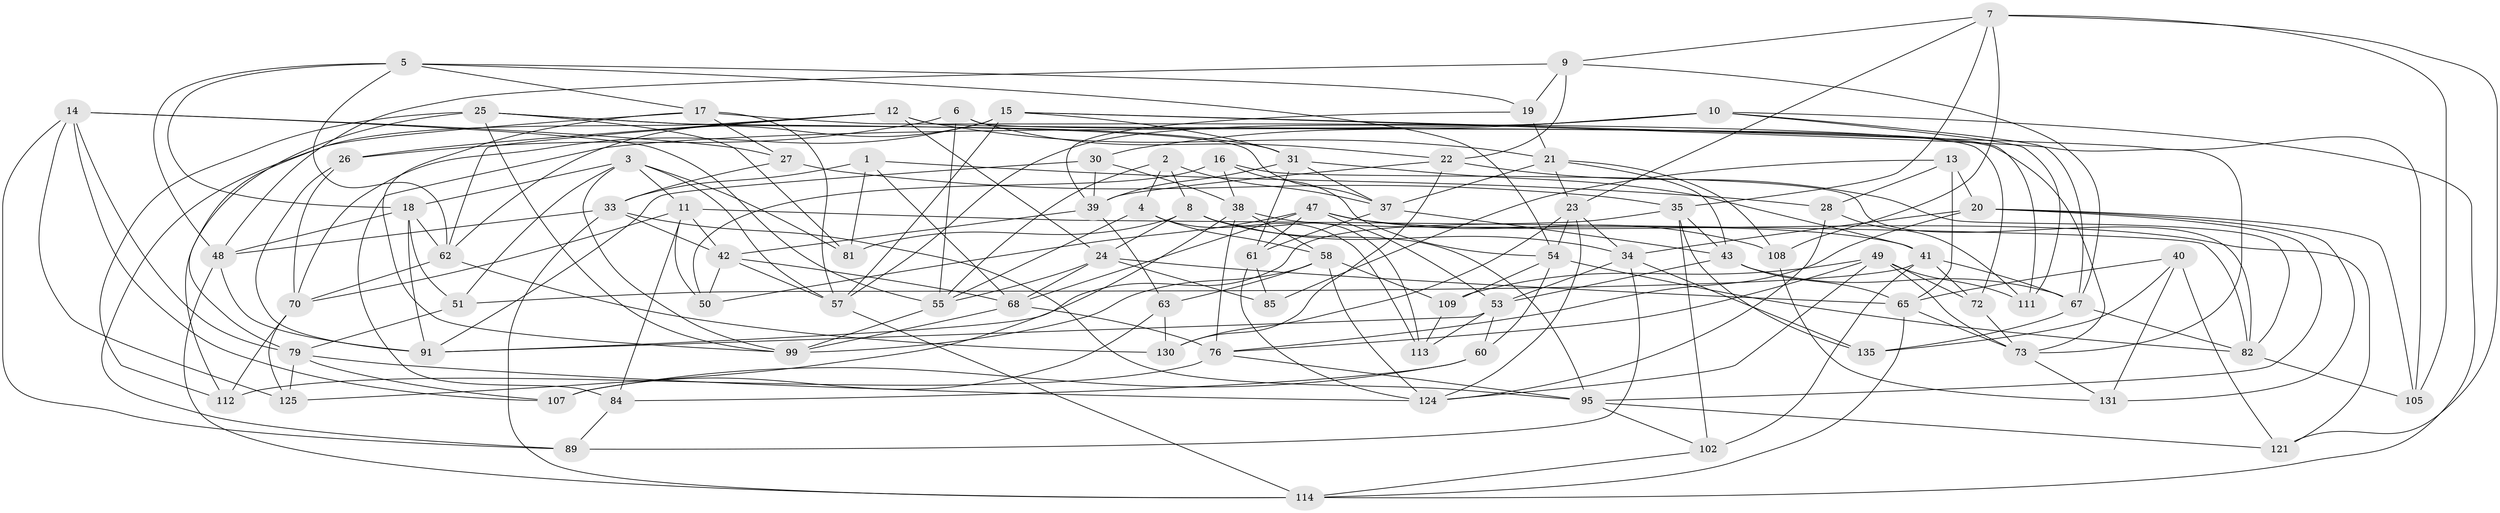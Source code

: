// original degree distribution, {4: 1.0}
// Generated by graph-tools (version 1.1) at 2025/42/03/06/25 10:42:22]
// undirected, 85 vertices, 219 edges
graph export_dot {
graph [start="1"]
  node [color=gray90,style=filled];
  1;
  2;
  3 [super="+36"];
  4;
  5 [super="+59"];
  6;
  7 [super="+45"];
  8 [super="+103"];
  9 [super="+52"];
  10 [super="+122"];
  11 [super="+96"];
  12 [super="+98"];
  13;
  14 [super="+127"];
  15 [super="+29"];
  16;
  17 [super="+64"];
  18 [super="+32"];
  19;
  20 [super="+74"];
  21 [super="+120"];
  22 [super="+44"];
  23 [super="+104"];
  24 [super="+136"];
  25 [super="+69"];
  26;
  27;
  28;
  30;
  31 [super="+78"];
  33 [super="+56"];
  34 [super="+134"];
  35 [super="+88"];
  37 [super="+117"];
  38 [super="+90"];
  39 [super="+71"];
  40;
  41 [super="+66"];
  42 [super="+46"];
  43 [super="+75"];
  47 [super="+115"];
  48 [super="+87"];
  49 [super="+101"];
  50;
  51;
  53 [super="+86"];
  54 [super="+94"];
  55 [super="+129"];
  57 [super="+110"];
  58 [super="+80"];
  60;
  61 [super="+77"];
  62 [super="+126"];
  63;
  65 [super="+83"];
  67 [super="+93"];
  68 [super="+123"];
  70 [super="+116"];
  72;
  73 [super="+92"];
  76 [super="+97"];
  79 [super="+100"];
  81;
  82 [super="+118"];
  84;
  85;
  89;
  91 [super="+106"];
  95 [super="+119"];
  99 [super="+128"];
  102;
  105;
  107;
  108;
  109;
  111;
  112;
  113;
  114 [super="+132"];
  121;
  124 [super="+133"];
  125;
  130;
  131;
  135;
  1 -- 68;
  1 -- 81;
  1 -- 33;
  1 -- 28;
  2 -- 4;
  2 -- 37;
  2 -- 55;
  2 -- 8;
  3 -- 99;
  3 -- 11;
  3 -- 57;
  3 -- 81;
  3 -- 18;
  3 -- 51;
  4 -- 113;
  4 -- 55;
  4 -- 58;
  5 -- 62;
  5 -- 19;
  5 -- 54;
  5 -- 48;
  5 -- 18;
  5 -- 17;
  6 -- 22;
  6 -- 111;
  6 -- 55;
  6 -- 26;
  7 -- 23;
  7 -- 9;
  7 -- 121;
  7 -- 108;
  7 -- 105;
  7 -- 35;
  8 -- 95;
  8 -- 81;
  8 -- 34;
  8 -- 24;
  8 -- 113;
  9 -- 22 [weight=2];
  9 -- 48;
  9 -- 19;
  9 -- 67;
  10 -- 30;
  10 -- 111;
  10 -- 67;
  10 -- 84;
  10 -- 57;
  10 -- 114;
  11 -- 70;
  11 -- 50;
  11 -- 84;
  11 -- 82;
  11 -- 42;
  12 -- 62;
  12 -- 21;
  12 -- 26;
  12 -- 24;
  12 -- 89;
  12 -- 73;
  13 -- 85;
  13 -- 20;
  13 -- 28;
  13 -- 65;
  14 -- 55;
  14 -- 125;
  14 -- 27;
  14 -- 89;
  14 -- 107;
  14 -- 79;
  15 -- 62;
  15 -- 70;
  15 -- 73;
  15 -- 57;
  15 -- 105;
  15 -- 31;
  16 -- 50;
  16 -- 38;
  16 -- 82;
  16 -- 54;
  17 -- 27;
  17 -- 57;
  17 -- 99;
  17 -- 112;
  17 -- 72;
  18 -- 48;
  18 -- 51;
  18 -- 91;
  18 -- 62;
  19 -- 21;
  19 -- 39;
  20 -- 34;
  20 -- 105;
  20 -- 131;
  20 -- 95;
  20 -- 76;
  21 -- 43;
  21 -- 37;
  21 -- 108;
  21 -- 23;
  22 -- 39;
  22 -- 130;
  22 -- 82;
  23 -- 130;
  23 -- 54;
  23 -- 34;
  23 -- 124;
  24 -- 65;
  24 -- 85;
  24 -- 55;
  24 -- 68;
  25 -- 37;
  25 -- 112;
  25 -- 81;
  25 -- 31;
  25 -- 79;
  25 -- 99;
  26 -- 91;
  26 -- 70;
  27 -- 33;
  27 -- 35;
  28 -- 111;
  28 -- 124;
  30 -- 38;
  30 -- 91;
  30 -- 39;
  31 -- 37;
  31 -- 61;
  31 -- 41;
  31 -- 39;
  33 -- 95;
  33 -- 48;
  33 -- 42;
  33 -- 114;
  34 -- 135;
  34 -- 89;
  34 -- 53;
  35 -- 102;
  35 -- 91;
  35 -- 135;
  35 -- 43;
  37 -- 61;
  37 -- 43;
  38 -- 58;
  38 -- 41;
  38 -- 76;
  38 -- 125;
  39 -- 63;
  39 -- 42;
  40 -- 131;
  40 -- 121;
  40 -- 135;
  40 -- 65;
  41 -- 102;
  41 -- 51;
  41 -- 72;
  41 -- 67;
  42 -- 57;
  42 -- 50;
  42 -- 68;
  43 -- 53;
  43 -- 65;
  43 -- 67;
  47 -- 108;
  47 -- 53;
  47 -- 61;
  47 -- 121;
  47 -- 50;
  47 -- 68;
  48 -- 91;
  48 -- 114;
  49 -- 72;
  49 -- 124;
  49 -- 76;
  49 -- 109;
  49 -- 111;
  49 -- 73;
  51 -- 79;
  53 -- 113;
  53 -- 91;
  53 -- 60;
  54 -- 109;
  54 -- 82;
  54 -- 60;
  55 -- 99;
  57 -- 114;
  58 -- 124;
  58 -- 63;
  58 -- 99;
  58 -- 109;
  60 -- 84;
  60 -- 107;
  61 -- 85 [weight=2];
  61 -- 124;
  62 -- 130;
  62 -- 70;
  63 -- 130;
  63 -- 107;
  65 -- 114;
  65 -- 73;
  67 -- 82;
  67 -- 135;
  68 -- 76;
  68 -- 99;
  70 -- 125;
  70 -- 112;
  72 -- 73;
  73 -- 131;
  76 -- 112;
  76 -- 95;
  79 -- 124;
  79 -- 107;
  79 -- 125;
  82 -- 105;
  84 -- 89;
  95 -- 121;
  95 -- 102;
  102 -- 114;
  108 -- 131;
  109 -- 113;
}
